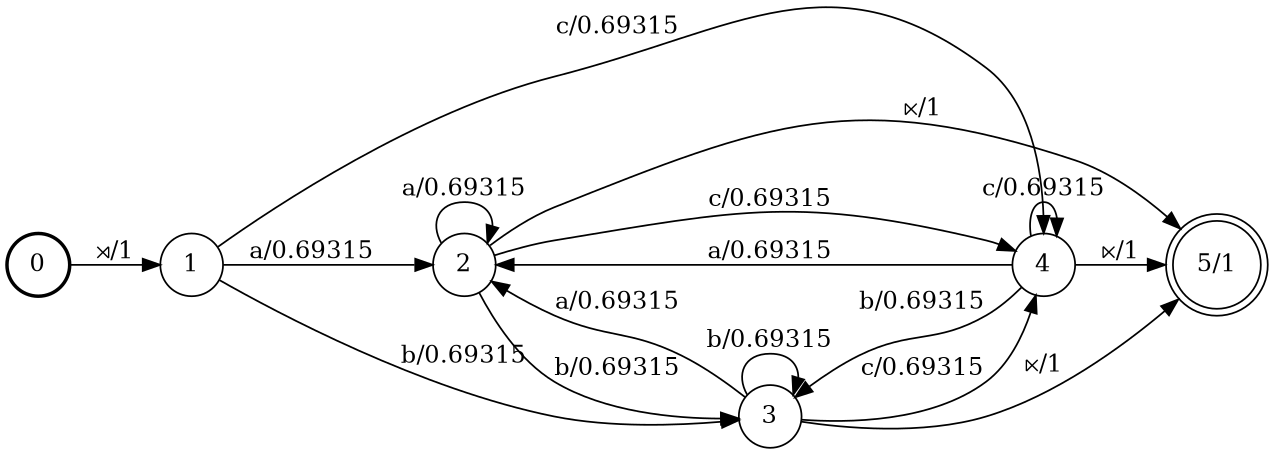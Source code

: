 digraph FST {
rankdir = LR;
size = "8.5,11";
center = 1;
orientation = Portrait;
ranksep = "0.4";
nodesep = "0.25";
0 [label = "0", shape = circle, style = bold, fontsize = 14]
	0 -> 1 [label = "⋊/1", fontsize = 14];
1 [label = "1", shape = circle, style = solid, fontsize = 14]
	1 -> 2 [label = "a/0.69315", fontsize = 14];
	1 -> 3 [label = "b/0.69315", fontsize = 14];
	1 -> 4 [label = "c/0.69315", fontsize = 14];
2 [label = "2", shape = circle, style = solid, fontsize = 14]
	2 -> 5 [label = "⋉/1", fontsize = 14];
	2 -> 2 [label = "a/0.69315", fontsize = 14];
	2 -> 3 [label = "b/0.69315", fontsize = 14];
	2 -> 4 [label = "c/0.69315", fontsize = 14];
3 [label = "3", shape = circle, style = solid, fontsize = 14]
	3 -> 5 [label = "⋉/1", fontsize = 14];
	3 -> 2 [label = "a/0.69315", fontsize = 14];
	3 -> 3 [label = "b/0.69315", fontsize = 14];
	3 -> 4 [label = "c/0.69315", fontsize = 14];
4 [label = "4", shape = circle, style = solid, fontsize = 14]
	4 -> 5 [label = "⋉/1", fontsize = 14];
	4 -> 2 [label = "a/0.69315", fontsize = 14];
	4 -> 3 [label = "b/0.69315", fontsize = 14];
	4 -> 4 [label = "c/0.69315", fontsize = 14];
5 [label = "5/1", shape = doublecircle, style = solid, fontsize = 14]
}
